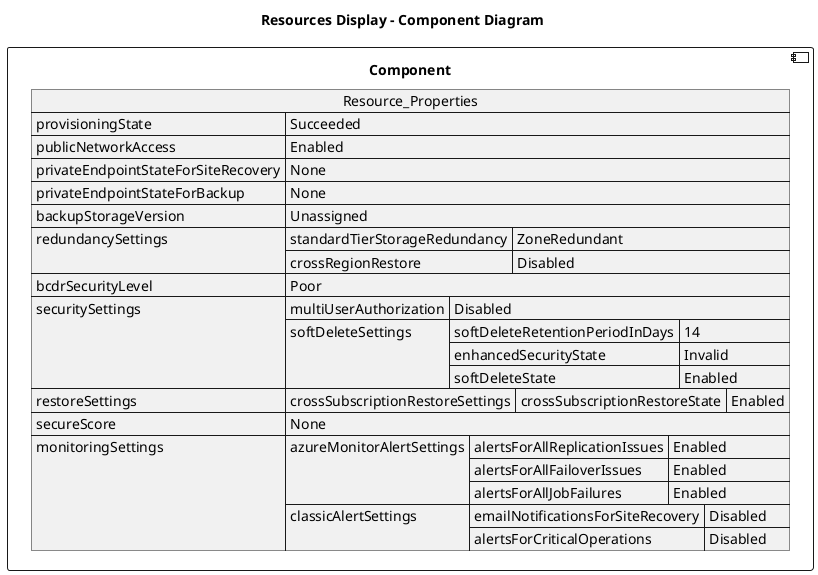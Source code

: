 @startuml

title Resources Display - Component Diagram

component Component {

json  Resource_Properties {
  "provisioningState": "Succeeded",
  "publicNetworkAccess": "Enabled",
  "privateEndpointStateForSiteRecovery": "None",
  "privateEndpointStateForBackup": "None",
  "backupStorageVersion": "Unassigned",
  "redundancySettings": {
    "standardTierStorageRedundancy": "ZoneRedundant",
    "crossRegionRestore": "Disabled"
  },
  "bcdrSecurityLevel": "Poor",
  "securitySettings": {
    "multiUserAuthorization": "Disabled",
    "softDeleteSettings": {
      "softDeleteRetentionPeriodInDays": 14,
      "enhancedSecurityState": "Invalid",
      "softDeleteState": "Enabled"
    }
  },
  "restoreSettings": {
    "crossSubscriptionRestoreSettings": {
      "crossSubscriptionRestoreState": "Enabled"
    }
  },
  "secureScore": "None",
  "monitoringSettings": {
    "azureMonitorAlertSettings": {
      "alertsForAllReplicationIssues": "Enabled",
      "alertsForAllFailoverIssues": "Enabled",
      "alertsForAllJobFailures": "Enabled"
    },
    "classicAlertSettings": {
      "emailNotificationsForSiteRecovery": "Disabled",
      "alertsForCriticalOperations": "Disabled"
    }
  }
}
}
@enduml
